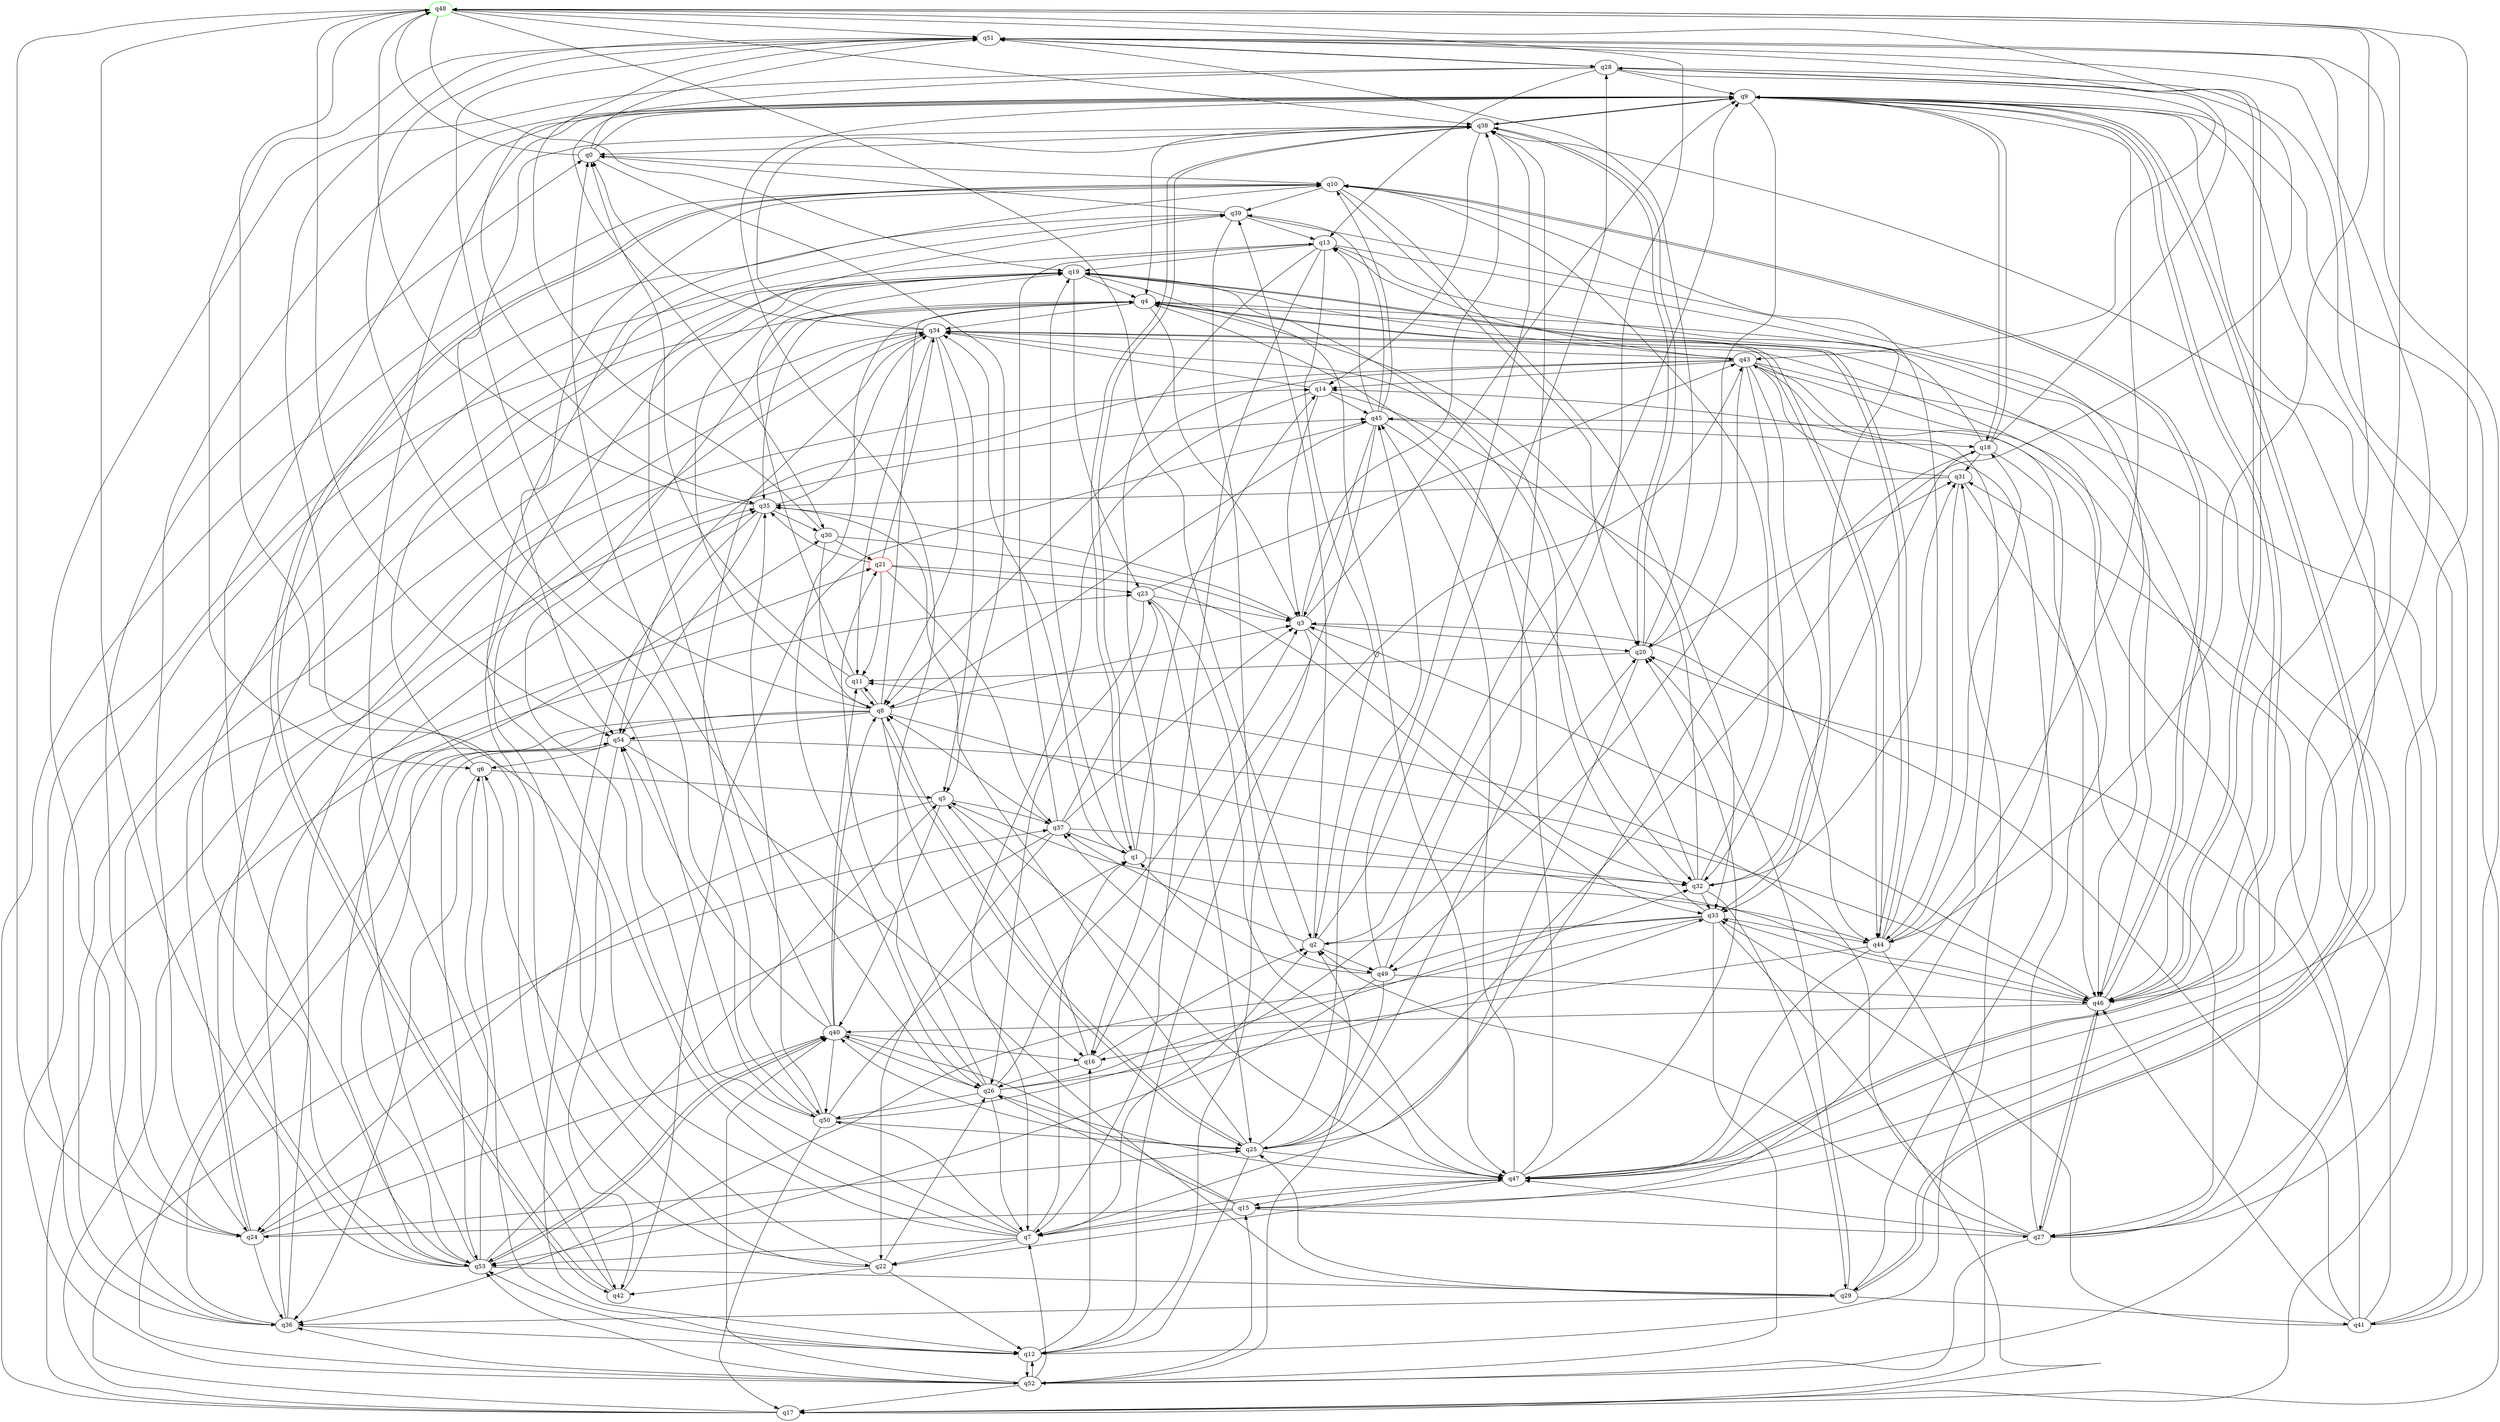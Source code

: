 digraph A{
q48 [initial=1,color=green];
q21 [final=1,color=red];
q0 -> q5;
q0 -> q9;
q0 -> q10;
q0 -> q48;
q0 -> q51;
q1 -> q14;
q1 -> q19;
q1 -> q32;
q1 -> q34;
q1 -> q38;
q2 -> q9;
q2 -> q28;
q2 -> q37;
q2 -> q39;
q2 -> q49;
q3 -> q9;
q3 -> q12;
q3 -> q20;
q3 -> q32;
q3 -> q35;
q3 -> q38;
q4 -> q3;
q4 -> q26;
q4 -> q27;
q4 -> q34;
q4 -> q35;
q4 -> q44;
q5 -> q24;
q5 -> q37;
q5 -> q40;
q5 -> q47;
q6 -> q5;
q6 -> q12;
q6 -> q36;
q6 -> q39;
q7 -> q1;
q7 -> q2;
q7 -> q4;
q7 -> q10;
q7 -> q22;
q7 -> q47;
q7 -> q48;
q7 -> q50;
q7 -> q53;
q8 -> q3;
q8 -> q4;
q8 -> q11;
q8 -> q16;
q8 -> q19;
q8 -> q25;
q8 -> q32;
q8 -> q51;
q8 -> q52;
q8 -> q53;
q8 -> q54;
q9 -> q18;
q9 -> q20;
q9 -> q24;
q9 -> q29;
q9 -> q30;
q9 -> q38;
q9 -> q44;
q9 -> q47;
q10 -> q20;
q10 -> q33;
q10 -> q39;
q10 -> q42;
q10 -> q46;
q10 -> q54;
q11 -> q0;
q11 -> q8;
q11 -> q19;
q12 -> q16;
q12 -> q31;
q12 -> q43;
q12 -> q52;
q12 -> q53;
q13 -> q2;
q13 -> q7;
q13 -> q16;
q13 -> q19;
q13 -> q33;
q13 -> q46;
q13 -> q53;
q14 -> q3;
q14 -> q7;
q14 -> q34;
q14 -> q44;
q14 -> q45;
q15 -> q7;
q15 -> q9;
q15 -> q24;
q15 -> q26;
q15 -> q27;
q15 -> q40;
q16 -> q2;
q16 -> q5;
q16 -> q26;
q17 -> q9;
q17 -> q10;
q17 -> q23;
q17 -> q35;
q17 -> q37;
q18 -> q4;
q18 -> q9;
q18 -> q31;
q18 -> q32;
q18 -> q46;
q18 -> q51;
q19 -> q4;
q19 -> q22;
q19 -> q23;
q19 -> q44;
q19 -> q47;
q20 -> q7;
q20 -> q11;
q20 -> q31;
q20 -> q38;
q20 -> q51;
q21 -> q11;
q21 -> q23;
q21 -> q33;
q21 -> q34;
q21 -> q35;
q21 -> q37;
q22 -> q6;
q22 -> q12;
q22 -> q26;
q22 -> q34;
q22 -> q42;
q23 -> q3;
q23 -> q25;
q23 -> q26;
q23 -> q43;
q23 -> q47;
q24 -> q0;
q24 -> q14;
q24 -> q25;
q24 -> q34;
q24 -> q36;
q24 -> q40;
q25 -> q8;
q25 -> q12;
q25 -> q18;
q25 -> q35;
q25 -> q38;
q25 -> q40;
q25 -> q45;
q25 -> q47;
q25 -> q48;
q26 -> q0;
q26 -> q3;
q26 -> q7;
q26 -> q9;
q26 -> q21;
q26 -> q32;
q26 -> q33;
q26 -> q47;
q26 -> q50;
q27 -> q2;
q27 -> q11;
q27 -> q34;
q27 -> q38;
q27 -> q45;
q27 -> q46;
q27 -> q47;
q27 -> q52;
q28 -> q9;
q28 -> q13;
q28 -> q24;
q28 -> q35;
q28 -> q41;
q28 -> q43;
q28 -> q46;
q28 -> q51;
q29 -> q9;
q29 -> q14;
q29 -> q20;
q29 -> q25;
q29 -> q36;
q29 -> q41;
q30 -> q3;
q30 -> q8;
q30 -> q21;
q30 -> q51;
q31 -> q27;
q31 -> q35;
q31 -> q43;
q31 -> q44;
q32 -> q4;
q32 -> q10;
q32 -> q29;
q32 -> q31;
q32 -> q33;
q32 -> q34;
q33 -> q2;
q33 -> q17;
q33 -> q19;
q33 -> q36;
q33 -> q44;
q33 -> q49;
q33 -> q52;
q34 -> q0;
q34 -> q5;
q34 -> q8;
q34 -> q11;
q34 -> q36;
q34 -> q38;
q34 -> q43;
q34 -> q46;
q34 -> q50;
q35 -> q12;
q35 -> q30;
q35 -> q34;
q35 -> q48;
q35 -> q54;
q36 -> q4;
q36 -> q12;
q36 -> q21;
q36 -> q45;
q36 -> q54;
q37 -> q1;
q37 -> q3;
q37 -> q8;
q37 -> q13;
q37 -> q22;
q37 -> q23;
q37 -> q24;
q37 -> q46;
q38 -> q0;
q38 -> q1;
q38 -> q4;
q38 -> q9;
q38 -> q14;
q38 -> q20;
q39 -> q0;
q39 -> q13;
q39 -> q36;
q39 -> q46;
q39 -> q49;
q40 -> q8;
q40 -> q11;
q40 -> q16;
q40 -> q26;
q40 -> q39;
q40 -> q50;
q40 -> q53;
q40 -> q54;
q41 -> q3;
q41 -> q9;
q41 -> q20;
q41 -> q31;
q41 -> q33;
q41 -> q46;
q41 -> q51;
q42 -> q9;
q42 -> q10;
q42 -> q45;
q43 -> q8;
q43 -> q13;
q43 -> q14;
q43 -> q15;
q43 -> q17;
q43 -> q19;
q43 -> q32;
q43 -> q33;
q43 -> q47;
q43 -> q49;
q43 -> q52;
q43 -> q54;
q44 -> q4;
q44 -> q5;
q44 -> q10;
q44 -> q16;
q44 -> q17;
q44 -> q18;
q44 -> q19;
q44 -> q47;
q45 -> q3;
q45 -> q8;
q45 -> q10;
q45 -> q13;
q45 -> q16;
q45 -> q18;
q45 -> q32;
q45 -> q39;
q46 -> q3;
q46 -> q10;
q46 -> q27;
q46 -> q28;
q46 -> q33;
q46 -> q40;
q46 -> q51;
q47 -> q4;
q47 -> q9;
q47 -> q15;
q47 -> q20;
q47 -> q22;
q47 -> q37;
q47 -> q45;
q47 -> q48;
q47 -> q51;
q48 -> q2;
q48 -> q19;
q48 -> q24;
q48 -> q38;
q48 -> q44;
q48 -> q46;
q48 -> q51;
q48 -> q54;
q49 -> q1;
q49 -> q25;
q49 -> q38;
q49 -> q46;
q49 -> q48;
q49 -> q53;
q50 -> q1;
q50 -> q17;
q50 -> q20;
q50 -> q25;
q50 -> q35;
q50 -> q38;
q50 -> q54;
q51 -> q6;
q51 -> q28;
q51 -> q42;
q51 -> q50;
q52 -> q2;
q52 -> q7;
q52 -> q12;
q52 -> q15;
q52 -> q17;
q52 -> q19;
q52 -> q36;
q52 -> q40;
q52 -> q53;
q53 -> q5;
q53 -> q6;
q53 -> q9;
q53 -> q19;
q53 -> q29;
q53 -> q30;
q53 -> q35;
q53 -> q40;
q53 -> q48;
q54 -> q6;
q54 -> q29;
q54 -> q42;
q54 -> q46;
q54 -> q53;
}